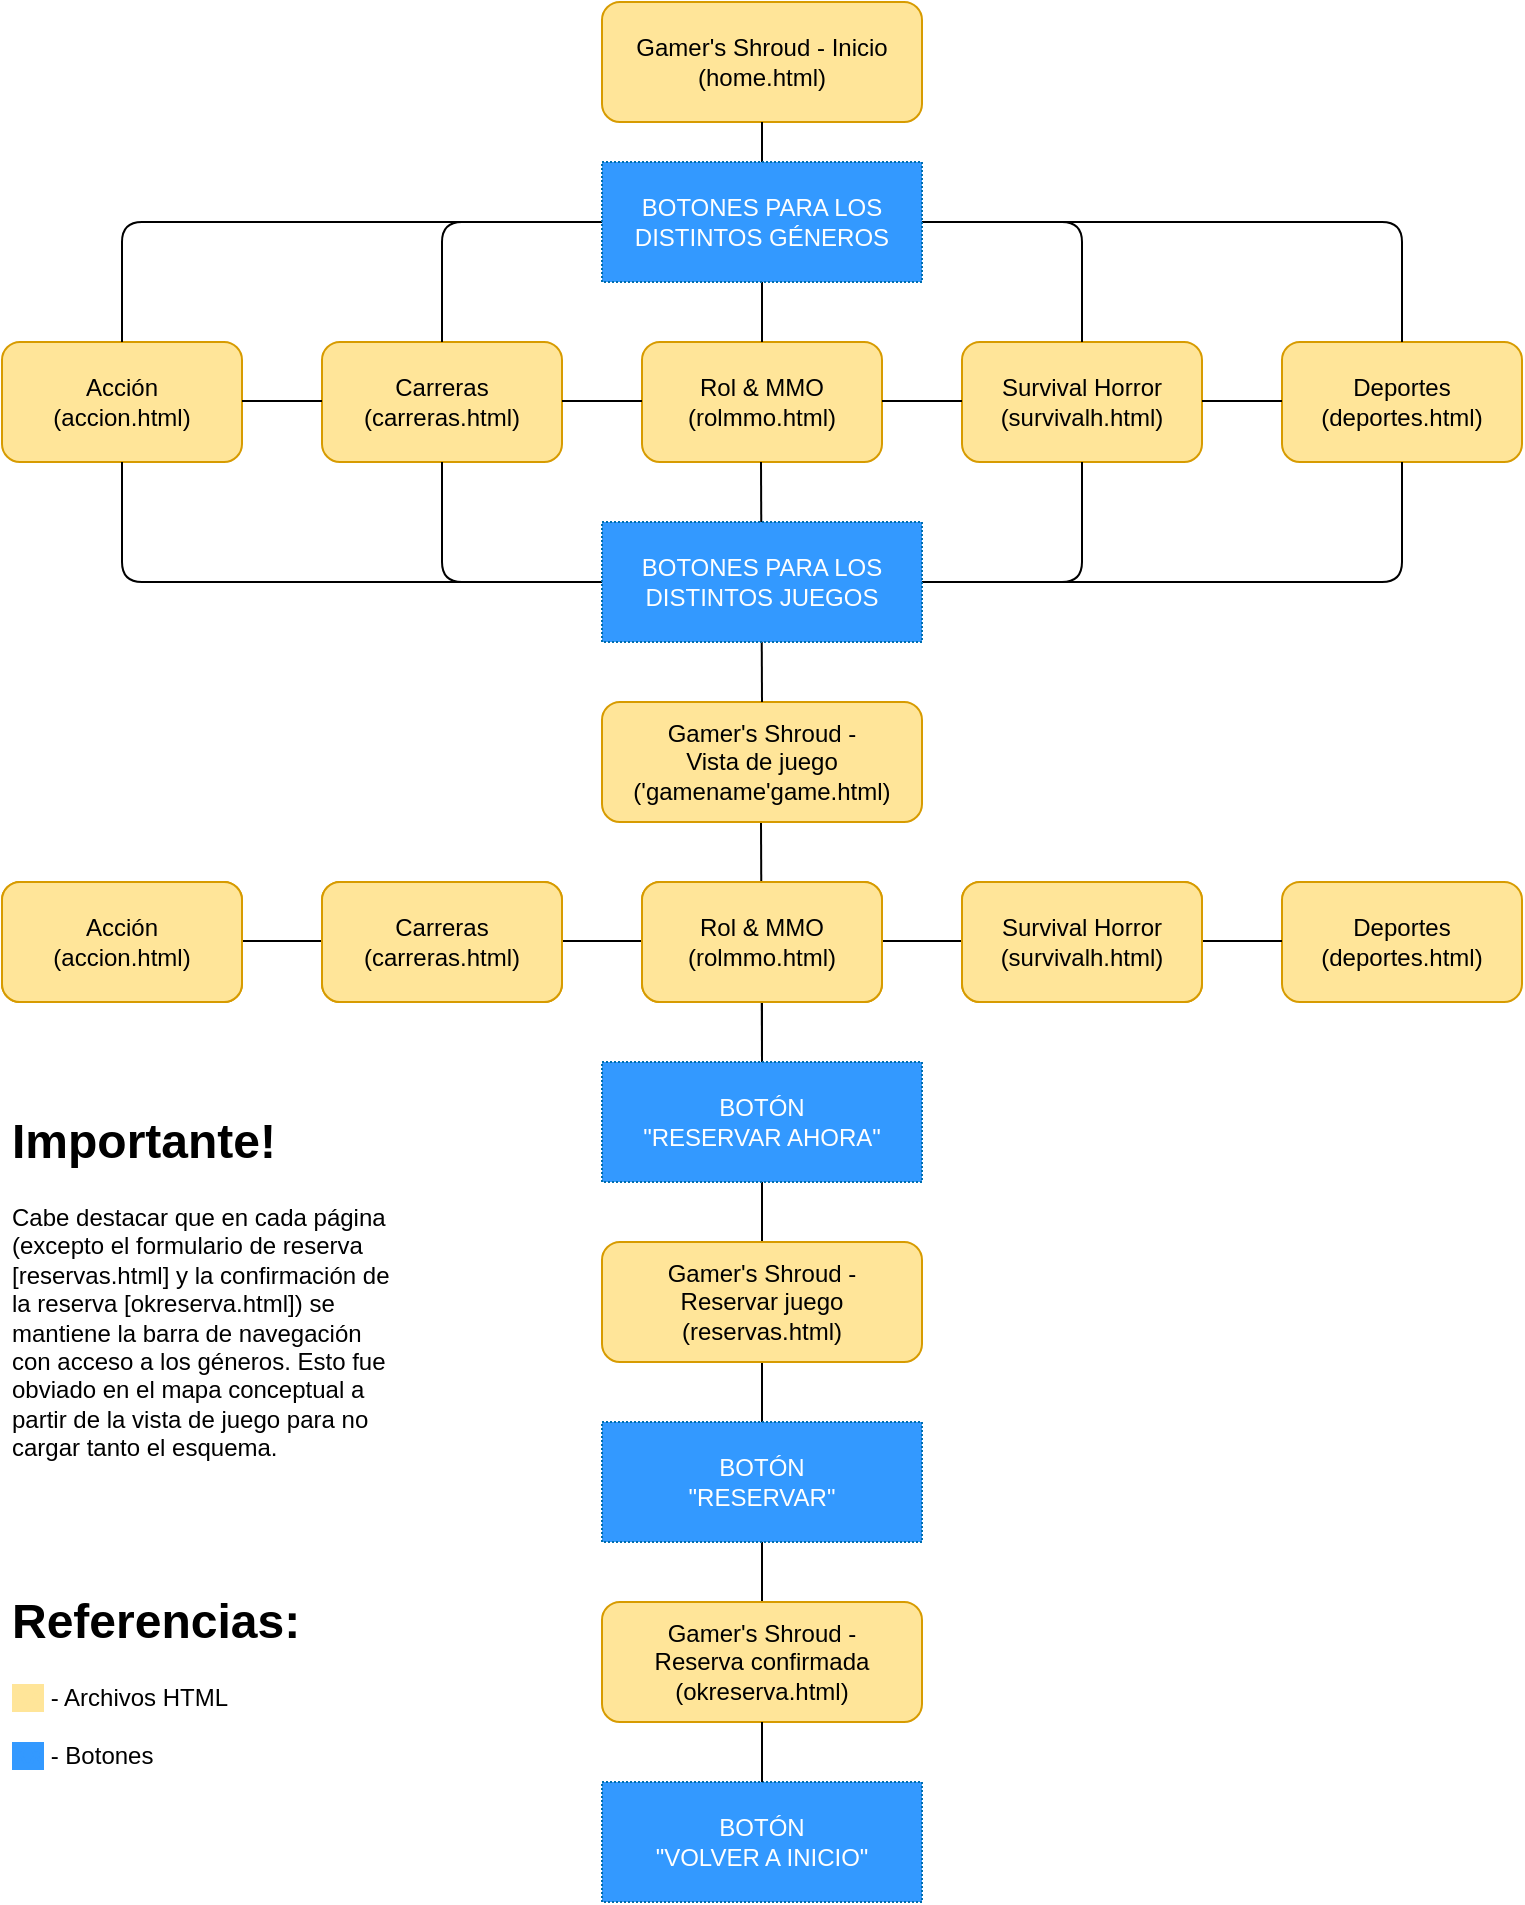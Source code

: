 <mxfile version="20.7.4" type="device"><diagram id="oKdiABodu5v27UIPNwgW" name="Página-1"><mxGraphModel dx="1418" dy="828" grid="1" gridSize="10" guides="1" tooltips="1" connect="1" arrows="1" fold="1" page="1" pageScale="1" pageWidth="827" pageHeight="1169" math="0" shadow="0"><root><mxCell id="0"/><mxCell id="1" parent="0"/><mxCell id="r2XvcvVEh1qumFV_bOcr-74" value="" style="endArrow=none;html=1;rounded=1;strokeColor=default;" edge="1" parent="1"><mxGeometry width="50" height="50" relative="1" as="geometry"><mxPoint x="420" y="810" as="sourcePoint"/><mxPoint x="420" y="690" as="targetPoint"/></mxGeometry></mxCell><mxCell id="r2XvcvVEh1qumFV_bOcr-72" value="" style="endArrow=none;html=1;rounded=1;strokeColor=default;" edge="1" parent="1"><mxGeometry width="50" height="50" relative="1" as="geometry"><mxPoint x="420" y="540" as="sourcePoint"/><mxPoint x="419.5" y="420" as="targetPoint"/></mxGeometry></mxCell><mxCell id="r2XvcvVEh1qumFV_bOcr-1" value="Gamer's Shroud - Inicio&lt;br&gt;(home.html)" style="rounded=1;whiteSpace=wrap;html=1;fillColor=#FFE599;strokeColor=#d79b00;" vertex="1" parent="1"><mxGeometry x="340" y="10" width="160" height="60" as="geometry"/></mxCell><mxCell id="r2XvcvVEh1qumFV_bOcr-2" value="Rol &amp;amp; MMO&lt;br&gt;(rolmmo.html)" style="rounded=1;whiteSpace=wrap;html=1;fillColor=#FFE599;strokeColor=#d79b00;" vertex="1" parent="1"><mxGeometry x="360" y="180" width="120" height="60" as="geometry"/></mxCell><mxCell id="r2XvcvVEh1qumFV_bOcr-3" value="Acción&lt;br&gt;(accion.html)" style="rounded=1;whiteSpace=wrap;html=1;fillColor=#FFE599;strokeColor=#d79b00;" vertex="1" parent="1"><mxGeometry x="40" y="180" width="120" height="60" as="geometry"/></mxCell><mxCell id="r2XvcvVEh1qumFV_bOcr-4" value="Carreras&lt;br&gt;(carreras.html)" style="rounded=1;whiteSpace=wrap;html=1;fillColor=#FFE599;strokeColor=#d79b00;" vertex="1" parent="1"><mxGeometry x="200" y="180" width="120" height="60" as="geometry"/></mxCell><mxCell id="r2XvcvVEh1qumFV_bOcr-5" value="Survival Horror&lt;br&gt;(survivalh.html)" style="rounded=1;whiteSpace=wrap;html=1;fillColor=#FFE599;strokeColor=#d79b00;" vertex="1" parent="1"><mxGeometry x="520" y="180" width="120" height="60" as="geometry"/></mxCell><mxCell id="r2XvcvVEh1qumFV_bOcr-6" value="Deportes&lt;br&gt;(deportes.html)" style="rounded=1;whiteSpace=wrap;html=1;fillColor=#FFE599;strokeColor=#d79b00;" vertex="1" parent="1"><mxGeometry x="680" y="180" width="120" height="60" as="geometry"/></mxCell><mxCell id="r2XvcvVEh1qumFV_bOcr-15" value="" style="endArrow=none;html=1;rounded=1;strokeColor=default;entryX=0.5;entryY=1;entryDx=0;entryDy=0;" edge="1" parent="1" source="r2XvcvVEh1qumFV_bOcr-2" target="r2XvcvVEh1qumFV_bOcr-1"><mxGeometry width="50" height="50" relative="1" as="geometry"><mxPoint x="370" y="130" as="sourcePoint"/><mxPoint x="420" y="80" as="targetPoint"/></mxGeometry></mxCell><mxCell id="r2XvcvVEh1qumFV_bOcr-16" value="" style="endArrow=none;html=1;rounded=1;strokeColor=default;exitX=0.5;exitY=0;exitDx=0;exitDy=0;entryX=1;entryY=0.5;entryDx=0;entryDy=0;" edge="1" parent="1" source="r2XvcvVEh1qumFV_bOcr-5" target="r2XvcvVEh1qumFV_bOcr-20"><mxGeometry x="0.75" y="-60" width="50" height="50" relative="1" as="geometry"><mxPoint x="440" y="160" as="sourcePoint"/><mxPoint x="440" y="80" as="targetPoint"/><Array as="points"><mxPoint x="580" y="120"/><mxPoint x="500" y="120"/></Array><mxPoint as="offset"/></mxGeometry></mxCell><mxCell id="r2XvcvVEh1qumFV_bOcr-17" value="" style="endArrow=none;html=1;rounded=1;strokeColor=default;exitX=0.5;exitY=0;exitDx=0;exitDy=0;entryX=0;entryY=0.5;entryDx=0;entryDy=0;" edge="1" parent="1" source="r2XvcvVEh1qumFV_bOcr-4" target="r2XvcvVEh1qumFV_bOcr-20"><mxGeometry x="0.75" y="-60" width="50" height="50" relative="1" as="geometry"><mxPoint x="540" y="160" as="sourcePoint"/><mxPoint x="400" y="80" as="targetPoint"/><mxPoint as="offset"/><Array as="points"><mxPoint x="260" y="120"/></Array></mxGeometry></mxCell><mxCell id="r2XvcvVEh1qumFV_bOcr-18" value="" style="endArrow=none;html=1;rounded=1;strokeColor=default;exitX=0.5;exitY=0;exitDx=0;exitDy=0;entryX=0;entryY=0.5;entryDx=0;entryDy=0;" edge="1" parent="1" source="r2XvcvVEh1qumFV_bOcr-3" target="r2XvcvVEh1qumFV_bOcr-20"><mxGeometry x="0.75" y="-60" width="50" height="50" relative="1" as="geometry"><mxPoint x="220" y="160" as="sourcePoint"/><mxPoint x="360" y="80" as="targetPoint"/><mxPoint as="offset"/><Array as="points"><mxPoint x="100" y="120"/><mxPoint x="260" y="120"/></Array></mxGeometry></mxCell><mxCell id="r2XvcvVEh1qumFV_bOcr-19" value="" style="endArrow=none;html=1;rounded=1;strokeColor=default;exitX=0.5;exitY=0;exitDx=0;exitDy=0;entryX=1;entryY=0.5;entryDx=0;entryDy=0;" edge="1" parent="1" source="r2XvcvVEh1qumFV_bOcr-6" target="r2XvcvVEh1qumFV_bOcr-20"><mxGeometry x="0.75" y="-60" width="50" height="50" relative="1" as="geometry"><mxPoint x="220" y="160" as="sourcePoint"/><mxPoint x="480" y="80" as="targetPoint"/><mxPoint as="offset"/><Array as="points"><mxPoint x="740" y="120"/><mxPoint x="610" y="120"/><mxPoint x="500" y="120"/></Array></mxGeometry></mxCell><mxCell id="r2XvcvVEh1qumFV_bOcr-20" value="BOTONES PARA LOS DISTINTOS GÉNEROS" style="text;html=1;strokeColor=#006EAF;fillColor=#3399FF;align=center;verticalAlign=middle;whiteSpace=wrap;rounded=0;fillStyle=auto;dashed=1;dashPattern=1 1;fontColor=#ffffff;" vertex="1" parent="1"><mxGeometry x="340" y="90" width="160" height="60" as="geometry"/></mxCell><mxCell id="r2XvcvVEh1qumFV_bOcr-22" value="Gamer's Shroud -&lt;br&gt;Vista de juego&lt;br&gt;('gamename'game.html)" style="rounded=1;whiteSpace=wrap;html=1;fillColor=#FFE599;strokeColor=#d79b00;" vertex="1" parent="1"><mxGeometry x="340" y="360" width="160" height="60" as="geometry"/></mxCell><mxCell id="r2XvcvVEh1qumFV_bOcr-23" value="" style="endArrow=none;html=1;rounded=1;strokeColor=default;exitX=0.5;exitY=0;exitDx=0;exitDy=0;" edge="1" parent="1" source="r2XvcvVEh1qumFV_bOcr-22"><mxGeometry width="50" height="50" relative="1" as="geometry"><mxPoint x="419.5" y="340" as="sourcePoint"/><mxPoint x="419.5" y="240" as="targetPoint"/></mxGeometry></mxCell><mxCell id="r2XvcvVEh1qumFV_bOcr-24" value="" style="endArrow=none;html=1;rounded=1;strokeColor=default;exitX=0;exitY=0.5;exitDx=0;exitDy=0;" edge="1" parent="1" source="r2XvcvVEh1qumFV_bOcr-28"><mxGeometry x="0.75" y="-60" width="50" height="50" relative="1" as="geometry"><mxPoint x="400" y="360" as="sourcePoint"/><mxPoint x="260" y="240" as="targetPoint"/><Array as="points"><mxPoint x="340" y="300"/><mxPoint x="260" y="300"/></Array><mxPoint as="offset"/></mxGeometry></mxCell><mxCell id="r2XvcvVEh1qumFV_bOcr-25" value="" style="endArrow=none;html=1;rounded=1;strokeColor=default;startArrow=none;exitX=1;exitY=0.5;exitDx=0;exitDy=0;" edge="1" parent="1" source="r2XvcvVEh1qumFV_bOcr-28"><mxGeometry x="0.75" y="-60" width="50" height="50" relative="1" as="geometry"><mxPoint x="440" y="340" as="sourcePoint"/><mxPoint x="580" y="240" as="targetPoint"/><mxPoint as="offset"/><Array as="points"><mxPoint x="580" y="300"/></Array></mxGeometry></mxCell><mxCell id="r2XvcvVEh1qumFV_bOcr-26" value="" style="endArrow=none;html=1;rounded=1;strokeColor=default;exitX=1;exitY=0.5;exitDx=0;exitDy=0;" edge="1" parent="1" source="r2XvcvVEh1qumFV_bOcr-28"><mxGeometry x="0.75" y="-60" width="50" height="50" relative="1" as="geometry"><mxPoint x="480" y="340" as="sourcePoint"/><mxPoint x="740" y="240" as="targetPoint"/><mxPoint as="offset"/><Array as="points"><mxPoint x="740" y="300"/></Array></mxGeometry></mxCell><mxCell id="r2XvcvVEh1qumFV_bOcr-27" value="" style="endArrow=none;html=1;rounded=1;strokeColor=default;exitX=0;exitY=0.5;exitDx=0;exitDy=0;" edge="1" parent="1" source="r2XvcvVEh1qumFV_bOcr-28"><mxGeometry x="0.75" y="-60" width="50" height="50" relative="1" as="geometry"><mxPoint x="360" y="350" as="sourcePoint"/><mxPoint x="100" y="240" as="targetPoint"/><mxPoint as="offset"/><Array as="points"><mxPoint x="340" y="300"/><mxPoint x="100" y="300"/></Array></mxGeometry></mxCell><mxCell id="r2XvcvVEh1qumFV_bOcr-28" value="BOTONES PARA LOS DISTINTOS JUEGOS" style="text;html=1;strokeColor=#006EAF;fillColor=#3399FF;align=center;verticalAlign=middle;whiteSpace=wrap;rounded=0;fillStyle=auto;dashed=1;dashPattern=1 1;fontColor=#ffffff;" vertex="1" parent="1"><mxGeometry x="340" y="270" width="160" height="60" as="geometry"/></mxCell><mxCell id="r2XvcvVEh1qumFV_bOcr-32" value="" style="endArrow=none;html=1;rounded=1;strokeColor=default;" edge="1" parent="1"><mxGeometry width="50" height="50" relative="1" as="geometry"><mxPoint x="420" y="630" as="sourcePoint"/><mxPoint x="420" y="510" as="targetPoint"/></mxGeometry></mxCell><mxCell id="r2XvcvVEh1qumFV_bOcr-35" value="BOTÓN&lt;br&gt;&quot;RESERVAR AHORA&quot;" style="text;html=1;strokeColor=#006EAF;fillColor=#3399FF;align=center;verticalAlign=middle;whiteSpace=wrap;rounded=0;fillStyle=auto;dashed=1;dashPattern=1 1;fontColor=#ffffff;" vertex="1" parent="1"><mxGeometry x="340" y="540" width="160" height="60" as="geometry"/></mxCell><mxCell id="r2XvcvVEh1qumFV_bOcr-38" value="" style="endArrow=none;html=1;rounded=1;strokeColor=default;" edge="1" parent="1"><mxGeometry width="50" height="50" relative="1" as="geometry"><mxPoint x="160" y="209.5" as="sourcePoint"/><mxPoint x="200" y="209.5" as="targetPoint"/></mxGeometry></mxCell><mxCell id="r2XvcvVEh1qumFV_bOcr-39" value="" style="endArrow=none;html=1;rounded=1;strokeColor=default;" edge="1" parent="1"><mxGeometry width="50" height="50" relative="1" as="geometry"><mxPoint x="640" y="209.5" as="sourcePoint"/><mxPoint x="680" y="209.5" as="targetPoint"/></mxGeometry></mxCell><mxCell id="r2XvcvVEh1qumFV_bOcr-40" value="" style="endArrow=none;html=1;rounded=1;strokeColor=default;" edge="1" parent="1"><mxGeometry width="50" height="50" relative="1" as="geometry"><mxPoint x="480" y="209.5" as="sourcePoint"/><mxPoint x="520" y="209.5" as="targetPoint"/></mxGeometry></mxCell><mxCell id="r2XvcvVEh1qumFV_bOcr-41" value="" style="endArrow=none;html=1;rounded=1;strokeColor=default;" edge="1" parent="1"><mxGeometry width="50" height="50" relative="1" as="geometry"><mxPoint x="320" y="209.5" as="sourcePoint"/><mxPoint x="360" y="209.5" as="targetPoint"/></mxGeometry></mxCell><mxCell id="r2XvcvVEh1qumFV_bOcr-42" value="Gamer's Shroud -&lt;br&gt;Reservar juego&lt;br&gt;(reservas.html)" style="rounded=1;whiteSpace=wrap;html=1;fillColor=#FFE599;strokeColor=#d79b00;" vertex="1" parent="1"><mxGeometry x="340" y="630" width="160" height="60" as="geometry"/></mxCell><mxCell id="r2XvcvVEh1qumFV_bOcr-45" value="BOTÓN&lt;br&gt;&quot;RESERVAR&quot;" style="text;html=1;strokeColor=#006EAF;fillColor=#3399FF;align=center;verticalAlign=middle;whiteSpace=wrap;rounded=0;fillStyle=auto;dashed=1;dashPattern=1 1;fontColor=#ffffff;" vertex="1" parent="1"><mxGeometry x="340" y="720" width="160" height="60" as="geometry"/></mxCell><mxCell id="r2XvcvVEh1qumFV_bOcr-47" value="Gamer's Shroud -&lt;br&gt;Reserva confirmada&lt;br&gt;(okreserva.html)" style="rounded=1;whiteSpace=wrap;html=1;fillColor=#FFE599;strokeColor=#d79b00;" vertex="1" parent="1"><mxGeometry x="340" y="810" width="160" height="60" as="geometry"/></mxCell><mxCell id="r2XvcvVEh1qumFV_bOcr-48" value="BOTÓN&lt;br&gt;&quot;VOLVER A INICIO&quot;" style="text;html=1;strokeColor=#006EAF;fillColor=#3399FF;align=center;verticalAlign=middle;whiteSpace=wrap;rounded=0;fillStyle=auto;dashed=1;dashPattern=1 1;fontColor=#ffffff;" vertex="1" parent="1"><mxGeometry x="340" y="900" width="160" height="60" as="geometry"/></mxCell><mxCell id="r2XvcvVEh1qumFV_bOcr-51" value="&lt;h1&gt;&lt;font style=&quot;font-size: 24px;&quot;&gt;Importante!&lt;/font&gt;&lt;/h1&gt;&lt;p&gt;Cabe destacar que en cada página (excepto el formulario de reserva [reservas.html] y la confirmación de la reserva [okreserva.html]) se mantiene la barra de navegación con acceso a los géneros. Esto fue obviado en el mapa conceptual a partir de la vista de juego para no cargar tanto el esquema.&lt;/p&gt;" style="text;html=1;spacing=5;spacingTop=-20;whiteSpace=wrap;overflow=hidden;rounded=0;dashed=1;dashPattern=1 1;fillStyle=auto;fillColor=default;" vertex="1" parent="1"><mxGeometry x="40" y="560" width="200" height="200" as="geometry"/></mxCell><mxCell id="r2XvcvVEh1qumFV_bOcr-53" value="&lt;h1&gt;Referencias:&lt;/h1&gt;&lt;p&gt;&lt;b style=&quot;&quot;&gt;&lt;font style=&quot;background-color: rgb(255, 229, 153);&quot; color=&quot;#ffe599&quot;&gt;XX&lt;/font&gt;&lt;font color=&quot;#ffe599&quot;&gt;&amp;nbsp;&lt;/font&gt;&lt;/b&gt;- Archivos HTML&lt;br&gt;&lt;br&gt;&lt;b&gt;&lt;font style=&quot;background-color: rgb(51, 153, 255);&quot; color=&quot;#3399ff&quot;&gt;XX&lt;/font&gt;&lt;/b&gt; - Botones&lt;/p&gt;" style="text;html=1;spacing=5;spacingTop=-20;whiteSpace=wrap;overflow=hidden;rounded=0;dashed=1;dashPattern=1 1;fillStyle=auto;fillColor=default;" vertex="1" parent="1"><mxGeometry x="40" y="800" width="200" height="120" as="geometry"/></mxCell><mxCell id="r2XvcvVEh1qumFV_bOcr-63" value="Rol &amp;amp; MMO&lt;br&gt;(rolmmo.html)" style="rounded=1;whiteSpace=wrap;html=1;fillColor=#ffe6cc;strokeColor=#d79b00;" vertex="1" parent="1"><mxGeometry x="360" y="450" width="120" height="60" as="geometry"/></mxCell><mxCell id="r2XvcvVEh1qumFV_bOcr-64" value="Acción&lt;br&gt;(accion.html)" style="rounded=1;whiteSpace=wrap;html=1;fillColor=#ffe6cc;strokeColor=#d79b00;" vertex="1" parent="1"><mxGeometry x="40" y="450" width="120" height="60" as="geometry"/></mxCell><mxCell id="r2XvcvVEh1qumFV_bOcr-65" value="Carreras&lt;br&gt;(carreras.html)" style="rounded=1;whiteSpace=wrap;html=1;fillColor=#ffe6cc;strokeColor=#d79b00;" vertex="1" parent="1"><mxGeometry x="200" y="450" width="120" height="60" as="geometry"/></mxCell><mxCell id="r2XvcvVEh1qumFV_bOcr-66" value="Survival Horror&lt;br&gt;(survivalh.html)" style="rounded=1;whiteSpace=wrap;html=1;fillColor=#ffe6cc;strokeColor=#d79b00;" vertex="1" parent="1"><mxGeometry x="520" y="450" width="120" height="60" as="geometry"/></mxCell><mxCell id="r2XvcvVEh1qumFV_bOcr-67" value="Deportes&lt;br&gt;(deportes.html)" style="rounded=1;whiteSpace=wrap;html=1;fillColor=#FFE599;strokeColor=#d79b00;" vertex="1" parent="1"><mxGeometry x="680" y="450" width="120" height="60" as="geometry"/></mxCell><mxCell id="r2XvcvVEh1qumFV_bOcr-68" value="" style="endArrow=none;html=1;rounded=1;strokeColor=default;" edge="1" parent="1"><mxGeometry width="50" height="50" relative="1" as="geometry"><mxPoint x="160" y="479.5" as="sourcePoint"/><mxPoint x="200" y="479.5" as="targetPoint"/></mxGeometry></mxCell><mxCell id="r2XvcvVEh1qumFV_bOcr-69" value="" style="endArrow=none;html=1;rounded=1;strokeColor=default;" edge="1" parent="1"><mxGeometry width="50" height="50" relative="1" as="geometry"><mxPoint x="640" y="479.5" as="sourcePoint"/><mxPoint x="680" y="479.5" as="targetPoint"/></mxGeometry></mxCell><mxCell id="r2XvcvVEh1qumFV_bOcr-70" value="" style="endArrow=none;html=1;rounded=1;strokeColor=default;" edge="1" parent="1"><mxGeometry width="50" height="50" relative="1" as="geometry"><mxPoint x="480" y="479.5" as="sourcePoint"/><mxPoint x="520" y="479.5" as="targetPoint"/></mxGeometry></mxCell><mxCell id="r2XvcvVEh1qumFV_bOcr-71" value="" style="endArrow=none;html=1;rounded=1;strokeColor=default;" edge="1" parent="1"><mxGeometry width="50" height="50" relative="1" as="geometry"><mxPoint x="320" y="479.5" as="sourcePoint"/><mxPoint x="360" y="479.5" as="targetPoint"/></mxGeometry></mxCell><mxCell id="r2XvcvVEh1qumFV_bOcr-75" value="" style="endArrow=none;html=1;rounded=1;strokeColor=default;entryX=0.5;entryY=1;entryDx=0;entryDy=0;exitX=0.5;exitY=0;exitDx=0;exitDy=0;" edge="1" parent="1" source="r2XvcvVEh1qumFV_bOcr-48" target="r2XvcvVEh1qumFV_bOcr-47"><mxGeometry width="50" height="50" relative="1" as="geometry"><mxPoint x="440" y="650" as="sourcePoint"/><mxPoint x="440" y="530" as="targetPoint"/></mxGeometry></mxCell><mxCell id="r2XvcvVEh1qumFV_bOcr-76" value="Acción&lt;br&gt;(accion.html)" style="rounded=1;whiteSpace=wrap;html=1;fillColor=#FFE599;strokeColor=#d79b00;" vertex="1" parent="1"><mxGeometry x="40" y="450" width="120" height="60" as="geometry"/></mxCell><mxCell id="r2XvcvVEh1qumFV_bOcr-77" value="Carreras&lt;br&gt;(carreras.html)" style="rounded=1;whiteSpace=wrap;html=1;fillColor=#FFE599;strokeColor=#d79b00;" vertex="1" parent="1"><mxGeometry x="200" y="450" width="120" height="60" as="geometry"/></mxCell><mxCell id="r2XvcvVEh1qumFV_bOcr-78" value="Rol &amp;amp; MMO&lt;br&gt;(rolmmo.html)" style="rounded=1;whiteSpace=wrap;html=1;fillColor=#FFE599;strokeColor=#d79b00;" vertex="1" parent="1"><mxGeometry x="360" y="450" width="120" height="60" as="geometry"/></mxCell><mxCell id="r2XvcvVEh1qumFV_bOcr-79" value="Survival Horror&lt;br&gt;(survivalh.html)" style="rounded=1;whiteSpace=wrap;html=1;fillColor=#FFE599;strokeColor=#d79b00;" vertex="1" parent="1"><mxGeometry x="520" y="450" width="120" height="60" as="geometry"/></mxCell></root></mxGraphModel></diagram></mxfile>